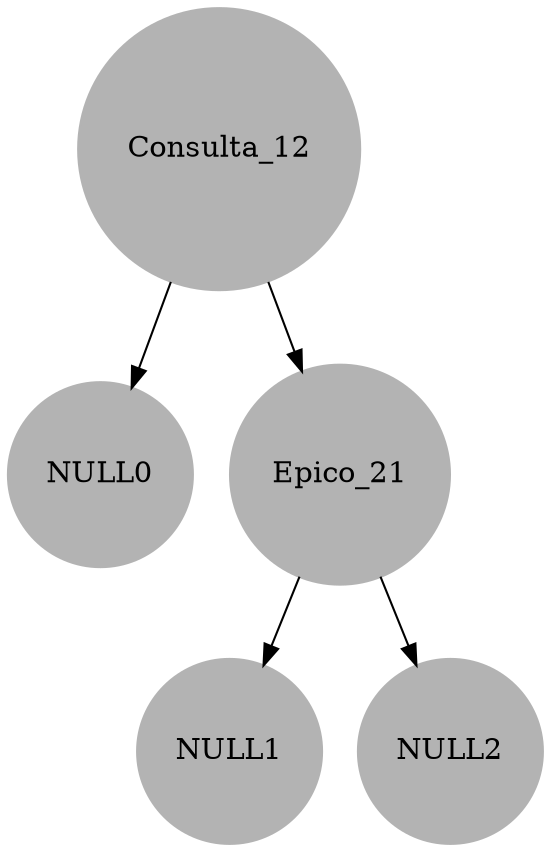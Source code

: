digraph G{node[shape=circle, style=filled, color = Gray70];
Consulta_12->NULL0
Consulta_12->Epico_21
Epico_21->NULL1
Epico_21->NULL2
}